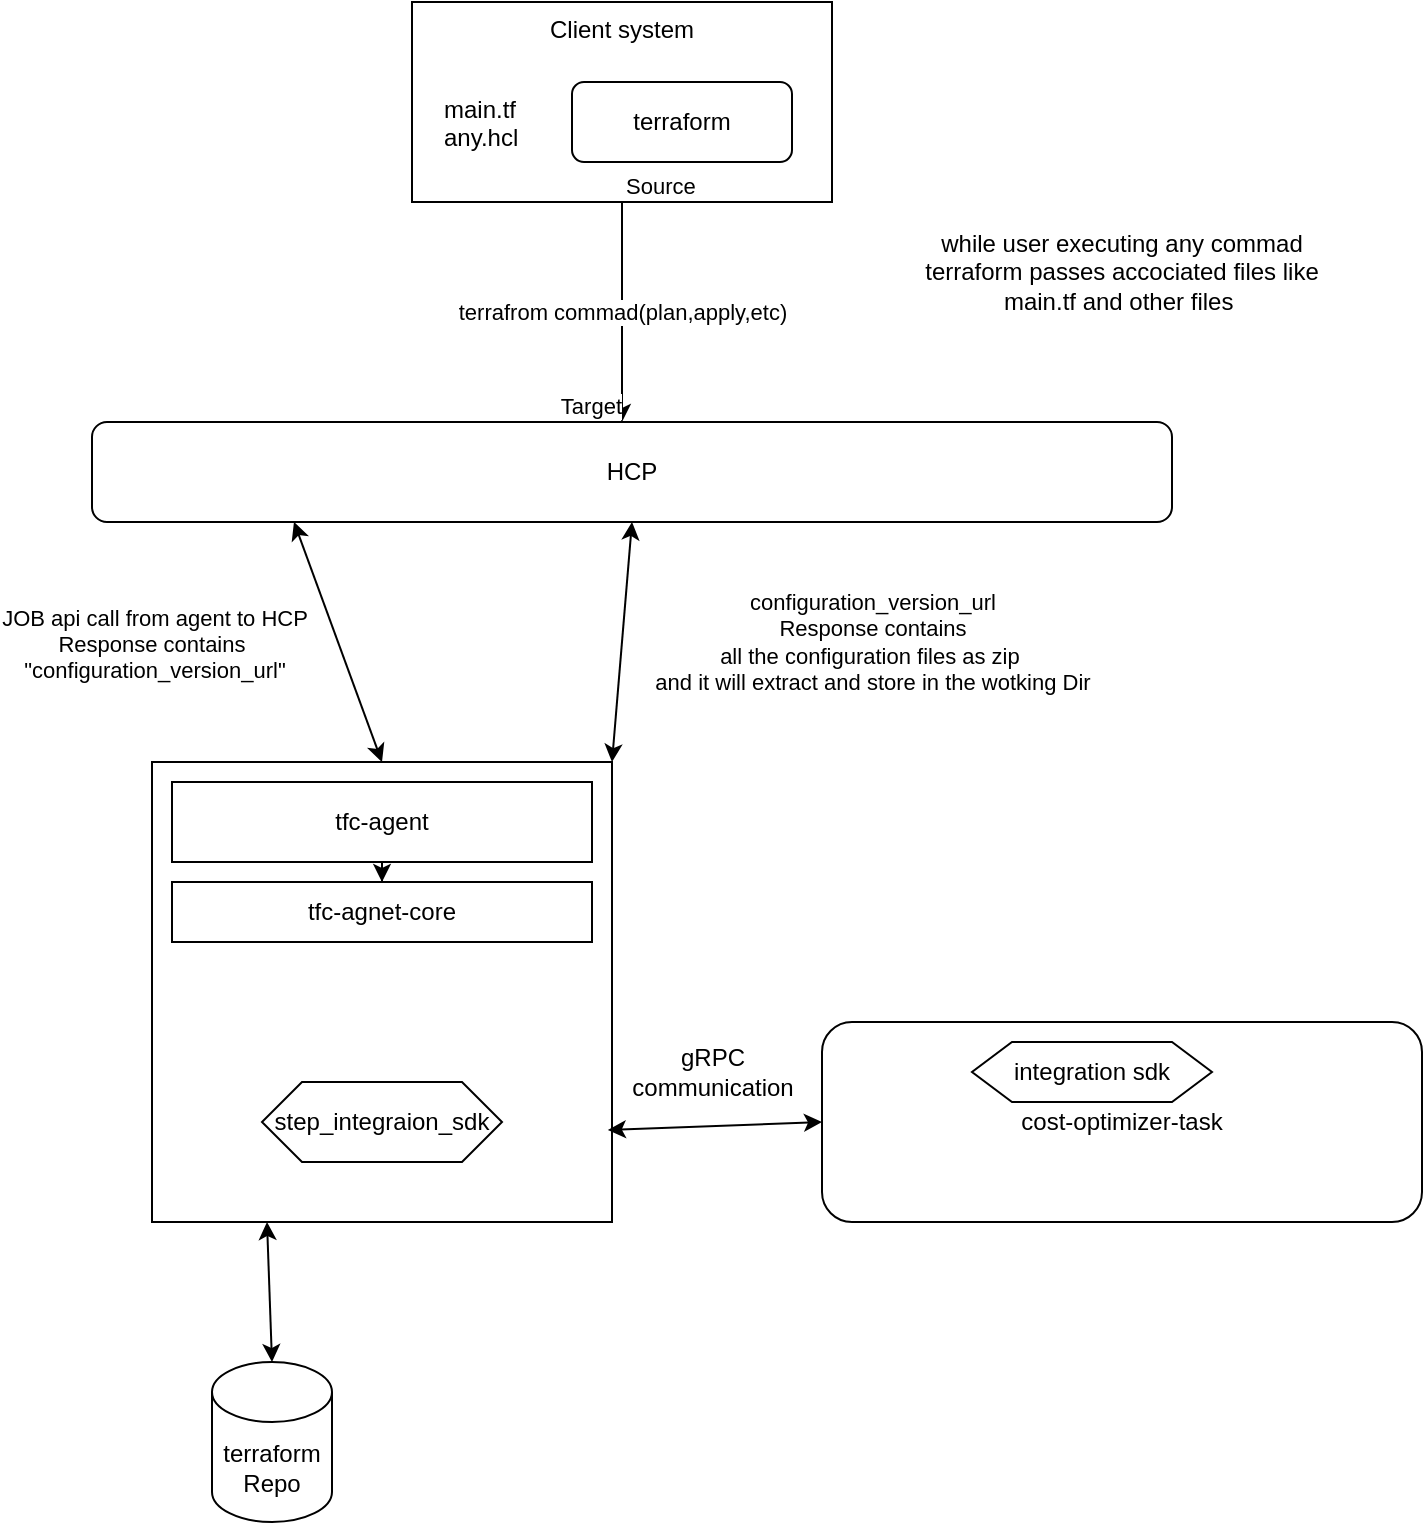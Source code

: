 <mxfile version="27.2.0">
  <diagram name="Page-1" id="zDiDgkvup9f93v-E7NFk">
    <mxGraphModel dx="1234" dy="831" grid="1" gridSize="10" guides="1" tooltips="1" connect="1" arrows="1" fold="1" page="1" pageScale="1" pageWidth="827" pageHeight="1169" math="0" shadow="0">
      <root>
        <mxCell id="0" />
        <mxCell id="1" parent="0" />
        <mxCell id="hbeo9B9HrJTHeu_saSj9-10" value="Client system" style="rounded=0;whiteSpace=wrap;html=1;align=center;verticalAlign=top;" vertex="1" parent="1">
          <mxGeometry x="240" y="90" width="210" height="100" as="geometry" />
        </mxCell>
        <mxCell id="hbeo9B9HrJTHeu_saSj9-2" value="terraform" style="rounded=1;whiteSpace=wrap;html=1;" vertex="1" parent="1">
          <mxGeometry x="320" y="130" width="110" height="40" as="geometry" />
        </mxCell>
        <mxCell id="hbeo9B9HrJTHeu_saSj9-9" value="main.tf&lt;div&gt;any.hcl&lt;/div&gt;" style="text;strokeColor=none;fillColor=none;spacingLeft=4;spacingRight=4;overflow=hidden;rotatable=0;points=[[0,0.5],[1,0.5]];portConstraint=eastwest;fontSize=12;whiteSpace=wrap;html=1;" vertex="1" parent="1">
          <mxGeometry x="250" y="130" width="60" height="40" as="geometry" />
        </mxCell>
        <mxCell id="hbeo9B9HrJTHeu_saSj9-11" value="" style="endArrow=classic;html=1;rounded=0;exitX=0.5;exitY=1;exitDx=0;exitDy=0;" edge="1" parent="1" source="hbeo9B9HrJTHeu_saSj9-10">
          <mxGeometry relative="1" as="geometry">
            <mxPoint x="330" y="430" as="sourcePoint" />
            <mxPoint x="345" y="300" as="targetPoint" />
          </mxGeometry>
        </mxCell>
        <mxCell id="hbeo9B9HrJTHeu_saSj9-12" value="terrafrom commad(plan,apply,etc)" style="edgeLabel;resizable=0;html=1;;align=center;verticalAlign=middle;" connectable="0" vertex="1" parent="hbeo9B9HrJTHeu_saSj9-11">
          <mxGeometry relative="1" as="geometry" />
        </mxCell>
        <mxCell id="hbeo9B9HrJTHeu_saSj9-13" value="Source" style="edgeLabel;resizable=0;html=1;;align=left;verticalAlign=bottom;" connectable="0" vertex="1" parent="hbeo9B9HrJTHeu_saSj9-11">
          <mxGeometry x="-1" relative="1" as="geometry" />
        </mxCell>
        <mxCell id="hbeo9B9HrJTHeu_saSj9-14" value="Target" style="edgeLabel;resizable=0;html=1;;align=right;verticalAlign=bottom;" connectable="0" vertex="1" parent="hbeo9B9HrJTHeu_saSj9-11">
          <mxGeometry x="1" relative="1" as="geometry" />
        </mxCell>
        <mxCell id="hbeo9B9HrJTHeu_saSj9-16" value="HCP" style="rounded=1;whiteSpace=wrap;html=1;" vertex="1" parent="1">
          <mxGeometry x="80" y="300" width="540" height="50" as="geometry" />
        </mxCell>
        <mxCell id="hbeo9B9HrJTHeu_saSj9-17" value="while user executing any commad terraform passes accociated files like main.tf and other files&amp;nbsp;" style="text;html=1;align=center;verticalAlign=middle;whiteSpace=wrap;rounded=0;" vertex="1" parent="1">
          <mxGeometry x="480" y="200" width="230" height="50" as="geometry" />
        </mxCell>
        <mxCell id="hbeo9B9HrJTHeu_saSj9-39" value="" style="whiteSpace=wrap;html=1;aspect=fixed;" vertex="1" parent="1">
          <mxGeometry x="110" y="470" width="230" height="230" as="geometry" />
        </mxCell>
        <mxCell id="hbeo9B9HrJTHeu_saSj9-42" value="" style="edgeStyle=orthogonalEdgeStyle;rounded=0;orthogonalLoop=1;jettySize=auto;html=1;" edge="1" parent="1" source="hbeo9B9HrJTHeu_saSj9-40" target="hbeo9B9HrJTHeu_saSj9-41">
          <mxGeometry relative="1" as="geometry" />
        </mxCell>
        <mxCell id="hbeo9B9HrJTHeu_saSj9-40" value="tfc-agent" style="rounded=0;whiteSpace=wrap;html=1;" vertex="1" parent="1">
          <mxGeometry x="120" y="480" width="210" height="40" as="geometry" />
        </mxCell>
        <mxCell id="hbeo9B9HrJTHeu_saSj9-41" value="tfc-agnet-core" style="whiteSpace=wrap;html=1;rounded=0;" vertex="1" parent="1">
          <mxGeometry x="120" y="530" width="210" height="30" as="geometry" />
        </mxCell>
        <mxCell id="hbeo9B9HrJTHeu_saSj9-58" value="" style="endArrow=classic;startArrow=classic;html=1;rounded=0;exitX=0.5;exitY=0;exitDx=0;exitDy=0;entryX=0.187;entryY=1;entryDx=0;entryDy=0;entryPerimeter=0;" edge="1" parent="1" source="hbeo9B9HrJTHeu_saSj9-39" target="hbeo9B9HrJTHeu_saSj9-16">
          <mxGeometry width="50" height="50" relative="1" as="geometry">
            <mxPoint x="390" y="450" as="sourcePoint" />
            <mxPoint x="440" y="400" as="targetPoint" />
          </mxGeometry>
        </mxCell>
        <mxCell id="hbeo9B9HrJTHeu_saSj9-59" value="JOB api call from agent to HCP&lt;div&gt;Response contains&amp;nbsp;&lt;/div&gt;&lt;div&gt;&quot;configuration_version_url&quot;&lt;/div&gt;" style="edgeLabel;html=1;align=center;verticalAlign=middle;resizable=0;points=[];" vertex="1" connectable="0" parent="hbeo9B9HrJTHeu_saSj9-58">
          <mxGeometry x="-0.067" y="2" relative="1" as="geometry">
            <mxPoint x="-92" y="-4" as="offset" />
          </mxGeometry>
        </mxCell>
        <mxCell id="hbeo9B9HrJTHeu_saSj9-63" value="" style="endArrow=classic;startArrow=classic;html=1;rounded=0;exitX=1;exitY=0;exitDx=0;exitDy=0;entryX=0.5;entryY=1;entryDx=0;entryDy=0;" edge="1" parent="1" source="hbeo9B9HrJTHeu_saSj9-39" target="hbeo9B9HrJTHeu_saSj9-16">
          <mxGeometry width="50" height="50" relative="1" as="geometry">
            <mxPoint x="390" y="450" as="sourcePoint" />
            <mxPoint x="440" y="400" as="targetPoint" />
          </mxGeometry>
        </mxCell>
        <mxCell id="hbeo9B9HrJTHeu_saSj9-64" value="configuration_version_url&lt;div&gt;Response contains&lt;br&gt;all the configuration files as zip&amp;nbsp;&lt;/div&gt;&lt;div&gt;and it will extract and store in the wotking Dir&lt;/div&gt;" style="edgeLabel;html=1;align=center;verticalAlign=middle;resizable=0;points=[];" vertex="1" connectable="0" parent="hbeo9B9HrJTHeu_saSj9-63">
          <mxGeometry x="0.031" y="3" relative="1" as="geometry">
            <mxPoint x="128" y="2" as="offset" />
          </mxGeometry>
        </mxCell>
        <mxCell id="hbeo9B9HrJTHeu_saSj9-66" value="step_integraion_sdk" style="shape=hexagon;perimeter=hexagonPerimeter2;whiteSpace=wrap;html=1;fixedSize=1;" vertex="1" parent="1">
          <mxGeometry x="165" y="630" width="120" height="40" as="geometry" />
        </mxCell>
        <mxCell id="hbeo9B9HrJTHeu_saSj9-67" value="cost-optimizer-task" style="rounded=1;whiteSpace=wrap;html=1;" vertex="1" parent="1">
          <mxGeometry x="445" y="600" width="300" height="100" as="geometry" />
        </mxCell>
        <mxCell id="hbeo9B9HrJTHeu_saSj9-68" value="integration sdk" style="shape=hexagon;perimeter=hexagonPerimeter2;whiteSpace=wrap;html=1;fixedSize=1;" vertex="1" parent="1">
          <mxGeometry x="520" y="610" width="120" height="30" as="geometry" />
        </mxCell>
        <mxCell id="hbeo9B9HrJTHeu_saSj9-69" value="" style="endArrow=classic;startArrow=classic;html=1;rounded=0;exitX=0.991;exitY=0.8;exitDx=0;exitDy=0;entryX=0;entryY=0.5;entryDx=0;entryDy=0;exitPerimeter=0;" edge="1" parent="1" source="hbeo9B9HrJTHeu_saSj9-39" target="hbeo9B9HrJTHeu_saSj9-67">
          <mxGeometry width="50" height="50" relative="1" as="geometry">
            <mxPoint x="390" y="550" as="sourcePoint" />
            <mxPoint x="440" y="500" as="targetPoint" />
          </mxGeometry>
        </mxCell>
        <mxCell id="hbeo9B9HrJTHeu_saSj9-70" value="gRPC&lt;div&gt;communication&lt;/div&gt;" style="text;html=1;align=center;verticalAlign=middle;resizable=0;points=[];autosize=1;strokeColor=none;fillColor=none;" vertex="1" parent="1">
          <mxGeometry x="340" y="605" width="100" height="40" as="geometry" />
        </mxCell>
        <mxCell id="hbeo9B9HrJTHeu_saSj9-72" value="terraform&lt;div&gt;Repo&lt;/div&gt;" style="shape=cylinder3;whiteSpace=wrap;html=1;boundedLbl=1;backgroundOutline=1;size=15;" vertex="1" parent="1">
          <mxGeometry x="140" y="770" width="60" height="80" as="geometry" />
        </mxCell>
        <mxCell id="hbeo9B9HrJTHeu_saSj9-73" value="" style="endArrow=classic;startArrow=classic;html=1;rounded=0;entryX=0.5;entryY=0;entryDx=0;entryDy=0;entryPerimeter=0;exitX=0.25;exitY=1;exitDx=0;exitDy=0;" edge="1" parent="1" source="hbeo9B9HrJTHeu_saSj9-39" target="hbeo9B9HrJTHeu_saSj9-72">
          <mxGeometry width="50" height="50" relative="1" as="geometry">
            <mxPoint x="390" y="480" as="sourcePoint" />
            <mxPoint x="440" y="430" as="targetPoint" />
          </mxGeometry>
        </mxCell>
      </root>
    </mxGraphModel>
  </diagram>
</mxfile>
